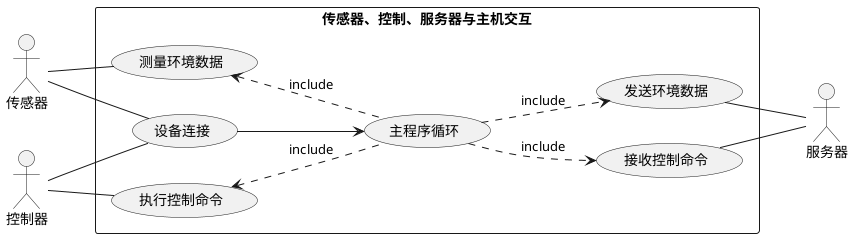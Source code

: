 @startuml 传感器与主机交互
left to right direction
skinparam packageStyle rectangle
actor 传感器 as sensor
actor 控制器 as controller
actor 服务器 as server
rectangle 传感器、控制、服务器与主机交互{
    sensor - (设备连接)
    controller - (设备连接)
    sensor -down- (测量环境数据)
    controller -down- (执行控制命令)
    (设备连接) --> (主程序循环)
    (主程序循环) .up.> (测量环境数据):include
    (主程序循环) ..> (发送环境数据):include
    (主程序循环) ..> (接收控制命令):include
    (主程序循环) .up.> (执行控制命令):include
    (发送环境数据) -- server
    (接收控制命令) -- server
}

@enduml